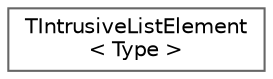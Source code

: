 digraph "Graphical Class Hierarchy"
{
 // INTERACTIVE_SVG=YES
 // LATEX_PDF_SIZE
  bgcolor="transparent";
  edge [fontname=Helvetica,fontsize=10,labelfontname=Helvetica,labelfontsize=10];
  node [fontname=Helvetica,fontsize=10,shape=box,height=0.2,width=0.4];
  rankdir="LR";
  Node0 [id="Node000000",label="TIntrusiveListElement\l\< Type \>",height=0.2,width=0.4,color="grey40", fillcolor="white", style="filled",URL="$d0/d07/structTIntrusiveListElement.html",tooltip=" "];
}
